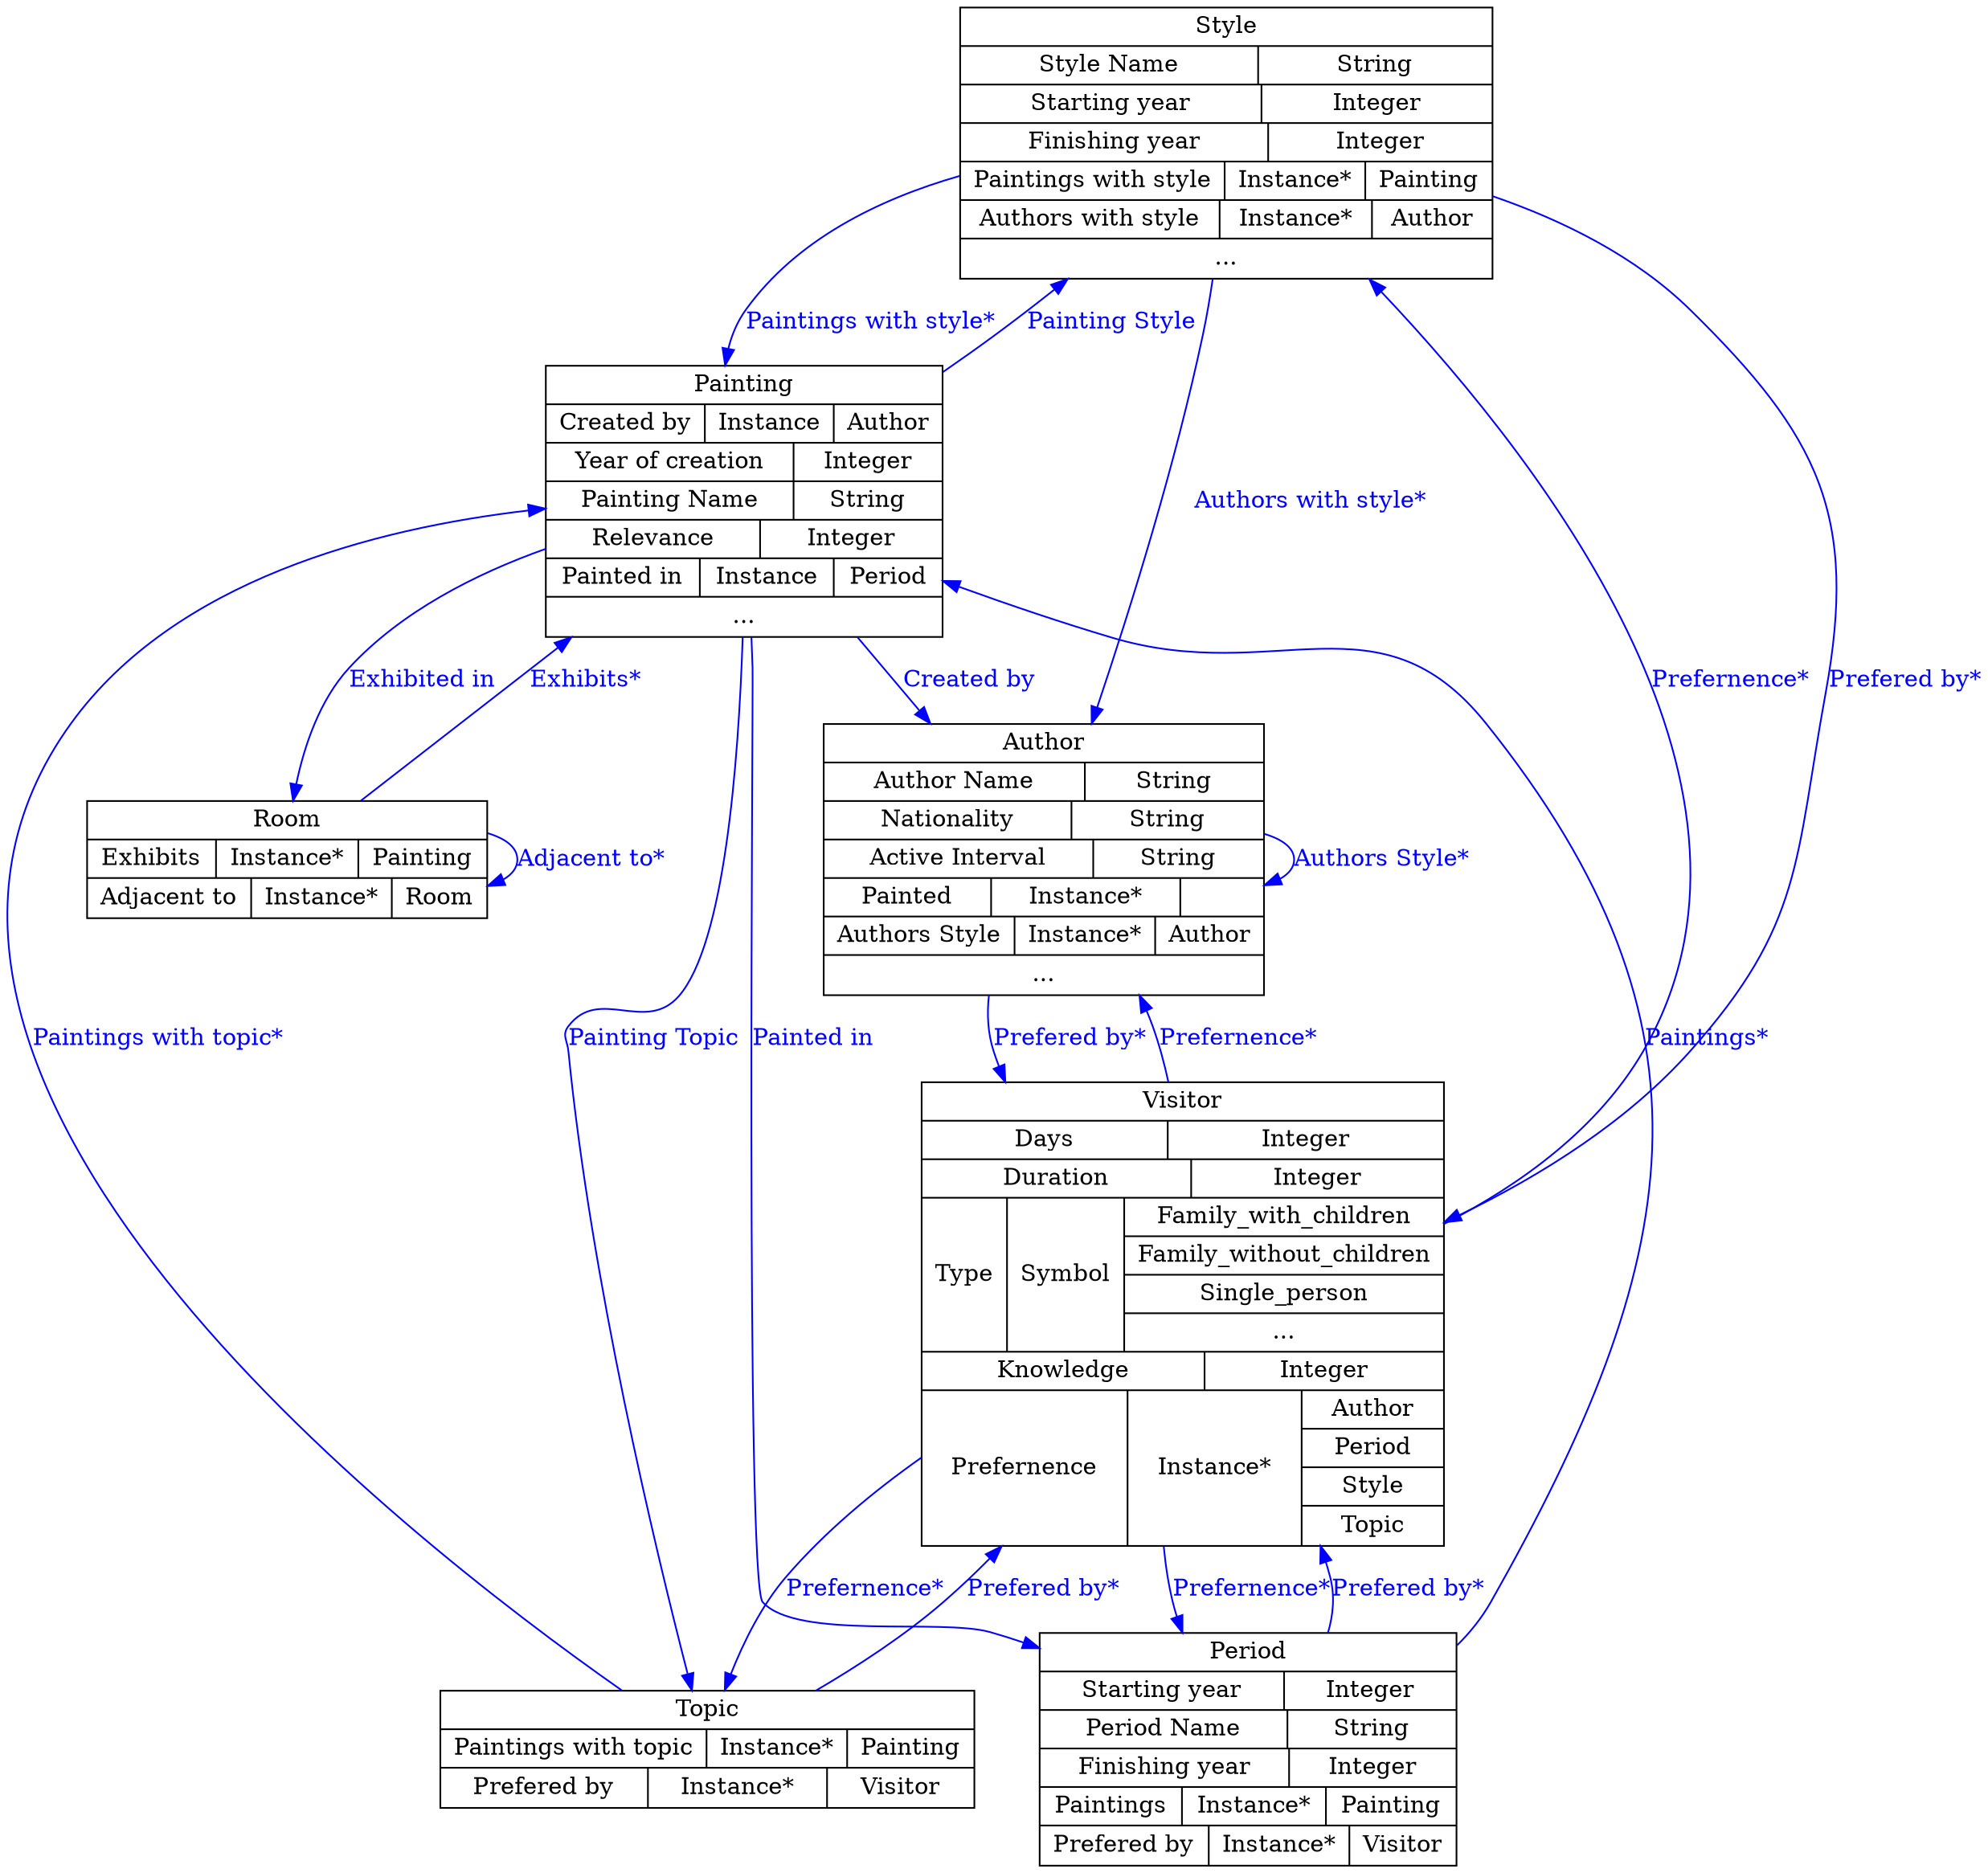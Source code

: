 digraph Ontologia {
	node [label="\N"];
	graph [bb="0,0,1007,1112"];
	Style [label="{Style|{Style Name|String}|{Starting year|Integer}|{Finishing year|Integer}|{Paintings with style|Instance*|{Painting}}|{Authors\
 with style|Instance*|{Author}}|{...}}", shape=record, color="0.0,0.0,0.0", fontcolor="0.0,0.0,0.0", pos="628.95,1031", rects="501.95,1088.5,755.95,1111.5 501.95,1065.5,643.95,1088.5 643.95,1065.5,755.95,1088.5 501.95,1042.5,643.95,1065.5 643.95,1042.5,755.95\
,1065.5 501.95,1019.5,647.95,1042.5 647.95,1019.5,755.95,1042.5 501.95,996.5,624.95,1019.5 624.95,996.5,694.95,1019.5 694.95\
,996.5,755.95,1019.5 501.95,973.5,622.95,996.5 622.95,973.5,695.95,996.5 695.95,973.5,755.95,996.5 501.95,950.5,755.95,973.5", width="3.5278", height="2.25"];
	Painting [label="{Painting|{Created by|Instance|{Author}}|{Year of creation|Integer}|{Painting Name|String}|{Relevance|Integer}|{Painted in|Instance\
|{Period}}|{...}}", shape=record, color="0.0,0.0,0.0", fontcolor="0.0,0.0,0.0", pos="400.95,817", rects="302.45,874.5,499.45,897.5 302.45,851.5,380.45,874.5 380.45,851.5,443.45,874.5 443.45,851.5,499.45,874.5 302.45,828.5,426.45,851.5\
 426.45,828.5,499.45,851.5 302.45,805.5,424.45,828.5 424.45,805.5,499.45,828.5 302.45,782.5,410.45,805.5 410.45,782.5,499.45,805.5\
 302.45,759.5,376.45,782.5 376.45,759.5,442.45,782.5 442.45,759.5,499.45,782.5 302.45,736.5,499.45,759.5", width="2.7292", height="2.25"];
	Author [label="{Author|{Author Name|String}|{Nationality|String}|{Active Interval|String}|{Painted|Instance*|{}}|{Authors Style|Instance*|{Author\
}}|{...}}", shape=record, color="0.0,0.0,0.0", fontcolor="0.0,0.0,0.0", pos="544.95,603", rects="435.45,660.5,654.45,683.5 435.45,637.5,565.45,660.5 565.45,637.5,654.45,660.5 435.45,614.5,557.45,637.5 557.45,614.5,654.45,637.5\
 435.45,591.5,568.45,614.5 568.45,591.5,654.45,614.5 435.45,568.5,516.45,591.5 516.45,568.5,610.45,591.5 610.45,568.5,654.45,591.5\
 435.45,545.5,528.45,568.5 528.45,545.5,598.45,568.5 598.45,545.5,654.45,568.5 435.45,522.5,654.45,545.5", width="3.0347", height="2.25"];
	Visitor [label="{Visitor|{Days|Integer}|{Duration|Integer}|{Type|Symbol|{Family_with_children|Family_without_children|Single_person|...}}|{Knowledge\
|Integer}|{Prefernence|Instance*|{Author|Period|Style|Topic}}}", shape=record, color="0.0,0.0,0.0", fontcolor="0.0,0.0,0.0", pos="626.95,331", rects="496.45,446,757.45,469 496.45,423,621.45,446 621.45,423,757.45,446 496.45,400,631.45,423 631.45,400,757.45,423 496.45,308,542.45,\
400 542.45,308,602.45,400 602.45,377,757.45,400 602.45,354,757.45,377 602.45,331,757.45,354 602.45,308,757.45,331 496.45,285,639.45\
,308 639.45,285,757.45,308 496.45,193,596.45,285 596.45,193,683.45,285 683.45,262,757.45,285 683.45,239,757.45,262 683.45,216\
,757.45,239 683.45,193,757.45,216", width="3.6181", height="3.8472"];
	Period [label="{Period|{Starting year|Integer}|{Period Name|String}|{Finishing year|Integer}|{Paintings|Instance*|{Painting}}|{Prefered by|Instance\
*|{Visitor}}}", shape=record, color="0.0,0.0,0.0", fontcolor="0.0,0.0,0.0", pos="669.95,70", rects="566.95,116,772.95,139 566.95,93,684.95,116 684.95,93,772.95,116 566.95,70,688.95,93 688.95,70,772.95,93 566.95,47,688.95,70 688.95\
,47,772.95,70 566.95,24,635.95,47 635.95,24,708.95,47 708.95,24,772.95,47 566.95,1,648.95,24 648.95,1,718.95,24 718.95,1,772.95\
,24", width="2.8611", height="1.9306"];
	Topic [label="{Topic|{Paintings with topic|Instance*|{Painting}}|{Prefered by|Instance*|{Visitor}}}", shape=record, color="0.0,0.0,0.0", fontcolor="0.0,0.0,0.0", pos="360.95,70", rects="232.45,81.5,489.45,104.5 232.45,58.5,358.45,81.5 358.45,58.5,428.45,81.5 428.45,58.5,489.45,81.5 232.45,35.5,331.45,58.5 331.45,\
35.5,418.45,58.5 418.45,35.5,489.45,58.5", width="3.5625", height="0.97222"];
	Room [label="{Room|{Exhibits|Instance*|{Painting}}|{Adjacent to|Instance*|{Room}}}", shape=record, color="0.0,0.0,0.0", fontcolor="0.0,0.0,0.0", pos="148.95,603", rects="47.451,614.5,250.45,637.5 47.451,591.5,112.45,614.5 112.45,591.5,185.45,614.5 185.45,591.5,250.45,614.5 47.451,568.5,128.45,591.5\
 128.45,568.5,198.45,591.5 198.45,568.5,250.45,591.5", width="2.8125", height="0.97222"];
	Style -> Painting [style=filled, label="Paintings with style*", color="0.6666667,1.0,1.0", fontcolor="0.6666667,1.0,1.0", pos="e,390.11,897.56 501.67,1003.7 463.15,989.16 424.98,966.69 401.95,932 397.02,924.57 393.79,916.23 391.82,907.52", lp="458.95,924"];
	Style -> Author [style=filled, label="Authors with style*", color="0.6666667,1.0,1.0", fontcolor="0.6666667,1.0,1.0", pos="e,563.49,683.55 617.75,950.47 615.93,938.89 613.97,927.12 611.95,916 598.24,840.59 579.79,755.56 565.71,693.34", lp="663.45,817"];
	Style -> Visitor [style=filled, label="Prefered by*", color="0.6666667,1.0,1.0", fontcolor="0.6666667,1.0,1.0", pos="e,757.75,391.39 756.19,1002.8 798.1,988.14 841.68,965.8 871.95,932 942.43,853.31 946.34,806.66 931.95,702 918.49,604.14 930.83,567.31\
 871.95,488 844.5,451.02 805.44,420.57 766.56,396.69", lp="970.45,710"];
	Visitor -> Author [style=filled, label="Prefernence*", color="0.6666667,1.0,1.0", fontcolor="0.6666667,1.0,1.0", pos="e,602.12,522.35 619.57,469.02 617.08,481.02 613.93,492.83 609.95,504 608.85,507.08 607.64,510.15 606.33,513.21", lp="651.45,496"];
	Visitor -> Period [style=filled, label="Prefernence*", color="0.6666667,1.0,1.0", fontcolor="0.6666667,1.0,1.0", pos="e,629.23,139.06 617.09,192.64 618.25,180.83 620.13,169.15 622.95,158 623.75,154.84 624.69,151.67 625.74,148.5", lp="659.45,166"];
	Visitor -> Style [style=filled, label="Prefernence*", color="0.6666667,1.0,1.0", fontcolor="0.6666667,1.0,1.0", pos="e,703.02,950.28 757.46,396.25 791.88,420.02 824.74,450.53 843.95,488 923.22,642.61 799.56,833.52 709.44,942.57", lp="886.45,710"];
	Visitor -> Topic [style=filled, label="Prefernence*", color="0.6666667,1.0,1.0", fontcolor="0.6666667,1.0,1.0", pos="e,380.36,104.88 496.34,235.18 473.46,216.08 450.69,195.29 430.95,174 413.99,155.72 398.11,133 385.77,113.56", lp="467.45,166"];
	Author -> Author [style=filled, label="Authors Style*", color="0.6666667,1.0,1.0", fontcolor="0.6666667,1.0,1.0", pos="e,654.68,586.93 654.68,619.07 665.25,615.81 671.95,610.45 671.95,603 671.95,598.11 669.07,594.12 664.1,591.03", lp="713.95,603"];
	Author -> Visitor [style=filled, label="Prefered by*", color="0.6666667,1.0,1.0", fontcolor="0.6666667,1.0,1.0", pos="e,539.07,469.3 528.96,522.25 528.82,510.64 529.91,498.93 532.95,488 533.79,484.97 534.71,481.95 535.69,478.93", lp="569.45,496"];
	Room -> Painting [style=filled, label="Exhibits*", color="0.6666667,1.0,1.0", fontcolor="0.6666667,1.0,1.0", pos="e,306.4,736.46 188.91,637.62 218.48,662.49 260.15,697.55 298.73,730", lp="308.95,710"];
	Room -> Room [style=filled, label="Adjacent to*", color="0.6666667,1.0,1.0", fontcolor="0.6666667,1.0,1.0", pos="e,250.52,586.53 250.52,619.47 261.14,616.25 267.95,610.76 267.95,603 267.95,597.91 265.02,593.79 260,590.65", lp="303.95,603"];
	Period -> Painting [style=filled, label="Paintings*", color="0.6666667,1.0,1.0", fontcolor="0.6666667,1.0,1.0", pos="e,499.63,766.27 763.47,139.09 767.92,145.05 771.83,151.36 774.95,158 874.42,369.61 908.98,499.8 764.95,684 710.23,753.98 655.39,\
705.51 571.95,736 551.17,743.6 529.45,752.75 508.75,762.11", lp="886.95,496"];
	Period -> Visitor [style=filled, label="Prefered by*", color="0.6666667,1.0,1.0", fontcolor="0.6666667,1.0,1.0", pos="e,691.26,192.8 696.14,139.25 698,150.81 698.33,162.72 695.95,174 695.31,177.02 694.61,180.05 693.86,183.08", lp="734.45,166"];
	Painting -> Author [style=filled, label="Created by", color="0.6666667,1.0,1.0", fontcolor="0.6666667,1.0,1.0", pos="e,490.86,683.64 454.98,736.46 464.79,722.02 475.07,706.88 485.03,692.21", lp="508.95,710"];
	Painting -> Period [style=filled, label="Painted in", color="0.6666667,1.0,1.0", fontcolor="0.6666667,1.0,1.0", pos="e,566.83,115.68 397.09,736.38 389.85,570.92 377.98,201.6 413.95,158 438.25,128.55 461.43,151.15 497.95,140 517.39,134.07 537.7,126.86\
 557.28,119.37", lp="417.45,496"];
	Painting -> Style [style=filled, label="Painting Style", color="0.6666667,1.0,1.0", fontcolor="0.6666667,1.0,1.0", pos="e,551.68,950.32 495.65,897.59 502.58,903.75 509.41,909.94 515.95,916 525.31,924.68 534.94,933.91 544.45,943.21", lp="569.95,924"];
	Painting -> Room [style=filled, label="Exhibited in", color="0.6666667,1.0,1.0", fontcolor="0.6666667,1.0,1.0", pos="e,156.23,637.51 302.23,785.45 265.39,770.05 225.6,748.1 196.95,718 178.3,698.4 166.38,670.48 159.08,647.17", lp="230.45,710"];
	Painting -> Topic [style=filled, label="Painting Topic", color="0.6666667,1.0,1.0", fontcolor="0.6666667,1.0,1.0", pos="e,342.32,104.64 390.95,736.49 380.08,655.18 362.46,538.49 348.95,522 335.04,505.02 315.33,522.13 302.95,504 220.1,382.61 295.91,\
196.89 337.66,113.79", lp="343.95,496"];
	Topic -> Painting [style=filled, label="Paintings with topic*", color="0.6666667,1.0,1.0", fontcolor="0.6666667,1.0,1.0", pos="e,302.21,810.12 317.7,104.58 200.27,199.81 -106.28,478.08 37.951,684 94.94,765.36 207.52,796.76 292.28,808.78", lp="70.451,496"];
	Topic -> Visitor [style=filled, label="Prefered by*", color="0.6666667,1.0,1.0", fontcolor="0.6666667,1.0,1.0", pos="e,536.85,192.8 428.54,104.64 453.78,119.05 481.7,137.34 503.95,158 512.97,166.38 521.74,175.51 530.17,185.06", lp="553.45,166"];
}
